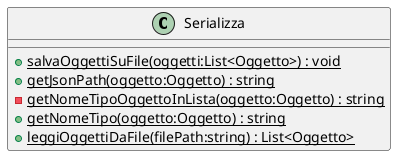 @startuml
class Serializza {
    + {static} salvaOggettiSuFile(oggetti:List<Oggetto>) : void
    + {static} getJsonPath(oggetto:Oggetto) : string
    - {static} getNomeTipoOggettoInLista(oggetto:Oggetto) : string
    + {static} getNomeTipo(oggetto:Oggetto) : string
    + {static} leggiOggettiDaFile(filePath:string) : List<Oggetto>
}
@enduml
